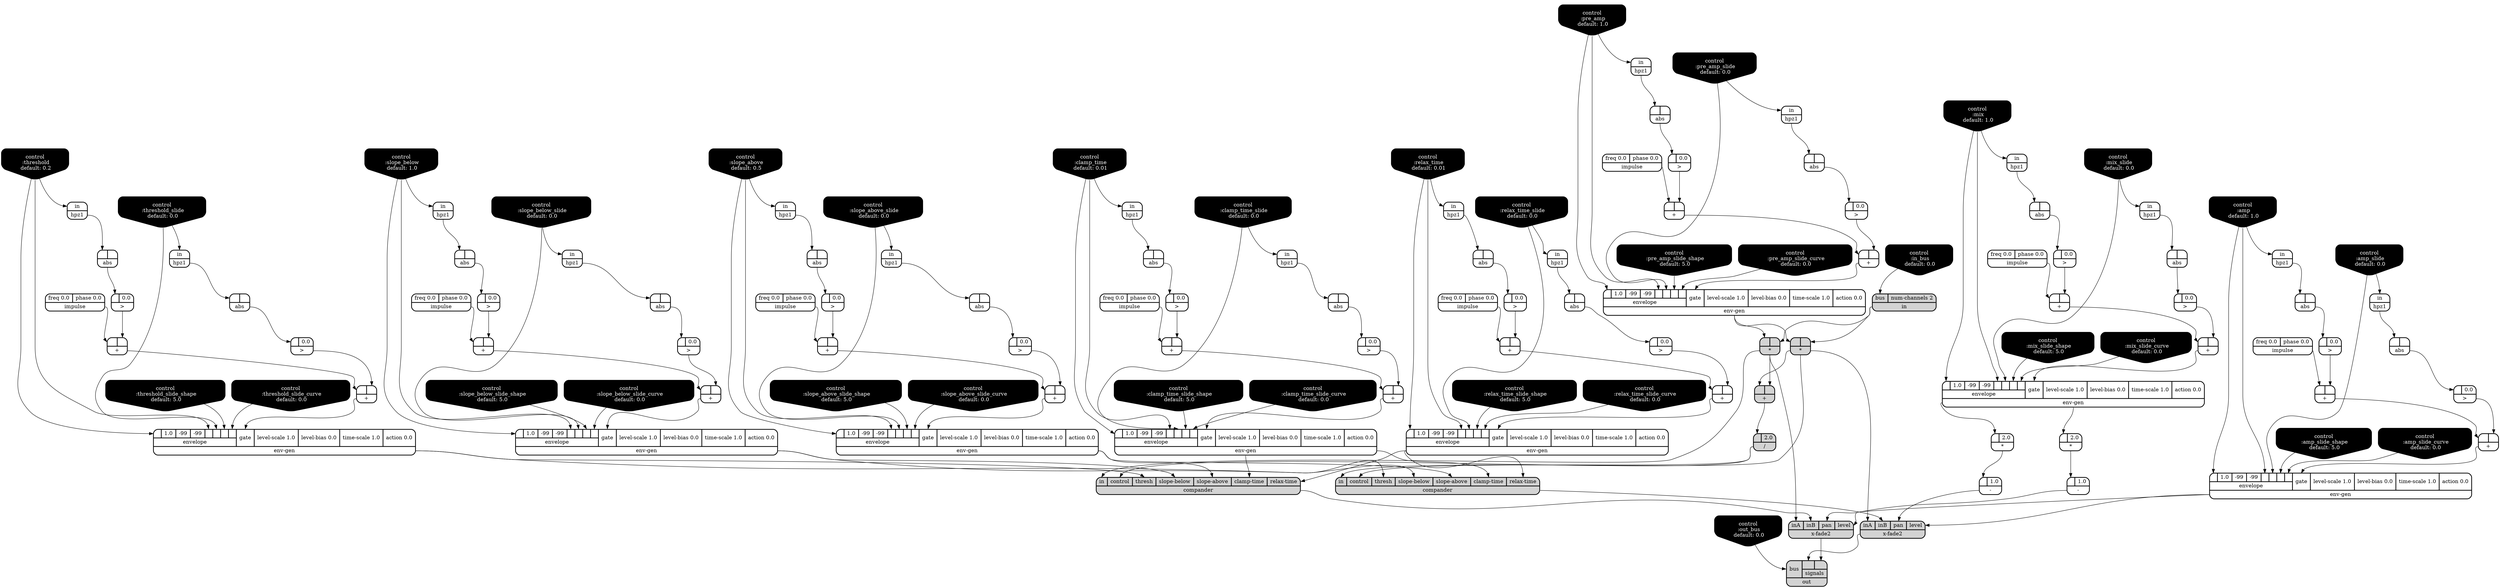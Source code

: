 digraph synthdef {
56 [label = "{{ <a> |<b> } |<__UG_NAME__>* }" style="filled, bold, rounded"  shape=record rankdir=LR];
57 [label = "{{ <a> |<b> } |<__UG_NAME__>* }" style="filled, bold, rounded"  shape=record rankdir=LR];
110 [label = "{{ <a> |<b> 2.0} |<__UG_NAME__>* }" style="bold, rounded" shape=record rankdir=LR];
124 [label = "{{ <a> |<b> 2.0} |<__UG_NAME__>* }" style="bold, rounded" shape=record rankdir=LR];
40 [label = "{{ <a> |<b> } |<__UG_NAME__>+ }" style="bold, rounded" shape=record rankdir=LR];
44 [label = "{{ <a> |<b> } |<__UG_NAME__>+ }" style="bold, rounded" shape=record rankdir=LR];
49 [label = "{{ <a> |<b> } |<__UG_NAME__>+ }" style="bold, rounded" shape=record rankdir=LR];
53 [label = "{{ <a> |<b> } |<__UG_NAME__>+ }" style="bold, rounded" shape=record rankdir=LR];
58 [label = "{{ <a> |<b> } |<__UG_NAME__>+ }" style="filled, bold, rounded"  shape=record rankdir=LR];
64 [label = "{{ <a> |<b> } |<__UG_NAME__>+ }" style="bold, rounded" shape=record rankdir=LR];
68 [label = "{{ <a> |<b> } |<__UG_NAME__>+ }" style="bold, rounded" shape=record rankdir=LR];
74 [label = "{{ <a> |<b> } |<__UG_NAME__>+ }" style="bold, rounded" shape=record rankdir=LR];
76 [label = "{{ <a> |<b> } |<__UG_NAME__>+ }" style="bold, rounded" shape=record rankdir=LR];
82 [label = "{{ <a> |<b> } |<__UG_NAME__>+ }" style="bold, rounded" shape=record rankdir=LR];
86 [label = "{{ <a> |<b> } |<__UG_NAME__>+ }" style="bold, rounded" shape=record rankdir=LR];
93 [label = "{{ <a> |<b> } |<__UG_NAME__>+ }" style="bold, rounded" shape=record rankdir=LR];
97 [label = "{{ <a> |<b> } |<__UG_NAME__>+ }" style="bold, rounded" shape=record rankdir=LR];
104 [label = "{{ <a> |<b> } |<__UG_NAME__>+ }" style="bold, rounded" shape=record rankdir=LR];
108 [label = "{{ <a> |<b> } |<__UG_NAME__>+ }" style="bold, rounded" shape=record rankdir=LR];
117 [label = "{{ <a> |<b> } |<__UG_NAME__>+ }" style="bold, rounded" shape=record rankdir=LR];
121 [label = "{{ <a> |<b> } |<__UG_NAME__>+ }" style="bold, rounded" shape=record rankdir=LR];
112 [label = "{{ <a> |<b> 1.0} |<__UG_NAME__>- }" style="bold, rounded" shape=record rankdir=LR];
125 [label = "{{ <a> |<b> 1.0} |<__UG_NAME__>- }" style="bold, rounded" shape=record rankdir=LR];
59 [label = "{{ <a> |<b> 2.0} |<__UG_NAME__>/ }" style="filled, bold, rounded"  shape=record rankdir=LR];
39 [label = "{{ <a> |<b> 0.0} |<__UG_NAME__>\> }" style="bold, rounded" shape=record rankdir=LR];
43 [label = "{{ <a> |<b> 0.0} |<__UG_NAME__>\> }" style="bold, rounded" shape=record rankdir=LR];
48 [label = "{{ <a> |<b> 0.0} |<__UG_NAME__>\> }" style="bold, rounded" shape=record rankdir=LR];
52 [label = "{{ <a> |<b> 0.0} |<__UG_NAME__>\> }" style="bold, rounded" shape=record rankdir=LR];
63 [label = "{{ <a> |<b> 0.0} |<__UG_NAME__>\> }" style="bold, rounded" shape=record rankdir=LR];
67 [label = "{{ <a> |<b> 0.0} |<__UG_NAME__>\> }" style="bold, rounded" shape=record rankdir=LR];
73 [label = "{{ <a> |<b> 0.0} |<__UG_NAME__>\> }" style="bold, rounded" shape=record rankdir=LR];
75 [label = "{{ <a> |<b> 0.0} |<__UG_NAME__>\> }" style="bold, rounded" shape=record rankdir=LR];
81 [label = "{{ <a> |<b> 0.0} |<__UG_NAME__>\> }" style="bold, rounded" shape=record rankdir=LR];
85 [label = "{{ <a> |<b> 0.0} |<__UG_NAME__>\> }" style="bold, rounded" shape=record rankdir=LR];
92 [label = "{{ <a> |<b> 0.0} |<__UG_NAME__>\> }" style="bold, rounded" shape=record rankdir=LR];
96 [label = "{{ <a> |<b> 0.0} |<__UG_NAME__>\> }" style="bold, rounded" shape=record rankdir=LR];
103 [label = "{{ <a> |<b> 0.0} |<__UG_NAME__>\> }" style="bold, rounded" shape=record rankdir=LR];
107 [label = "{{ <a> |<b> 0.0} |<__UG_NAME__>\> }" style="bold, rounded" shape=record rankdir=LR];
116 [label = "{{ <a> |<b> 0.0} |<__UG_NAME__>\> }" style="bold, rounded" shape=record rankdir=LR];
120 [label = "{{ <a> |<b> 0.0} |<__UG_NAME__>\> }" style="bold, rounded" shape=record rankdir=LR];
35 [label = "{{ <a> |<b> } |<__UG_NAME__>abs }" style="bold, rounded" shape=record rankdir=LR];
38 [label = "{{ <a> |<b> } |<__UG_NAME__>abs }" style="bold, rounded" shape=record rankdir=LR];
42 [label = "{{ <a> |<b> } |<__UG_NAME__>abs }" style="bold, rounded" shape=record rankdir=LR];
47 [label = "{{ <a> |<b> } |<__UG_NAME__>abs }" style="bold, rounded" shape=record rankdir=LR];
51 [label = "{{ <a> |<b> } |<__UG_NAME__>abs }" style="bold, rounded" shape=record rankdir=LR];
62 [label = "{{ <a> |<b> } |<__UG_NAME__>abs }" style="bold, rounded" shape=record rankdir=LR];
66 [label = "{{ <a> |<b> } |<__UG_NAME__>abs }" style="bold, rounded" shape=record rankdir=LR];
72 [label = "{{ <a> |<b> } |<__UG_NAME__>abs }" style="bold, rounded" shape=record rankdir=LR];
80 [label = "{{ <a> |<b> } |<__UG_NAME__>abs }" style="bold, rounded" shape=record rankdir=LR];
84 [label = "{{ <a> |<b> } |<__UG_NAME__>abs }" style="bold, rounded" shape=record rankdir=LR];
91 [label = "{{ <a> |<b> } |<__UG_NAME__>abs }" style="bold, rounded" shape=record rankdir=LR];
95 [label = "{{ <a> |<b> } |<__UG_NAME__>abs }" style="bold, rounded" shape=record rankdir=LR];
102 [label = "{{ <a> |<b> } |<__UG_NAME__>abs }" style="bold, rounded" shape=record rankdir=LR];
106 [label = "{{ <a> |<b> } |<__UG_NAME__>abs }" style="bold, rounded" shape=record rankdir=LR];
115 [label = "{{ <a> |<b> } |<__UG_NAME__>abs }" style="bold, rounded" shape=record rankdir=LR];
119 [label = "{{ <a> |<b> } |<__UG_NAME__>abs }" style="bold, rounded" shape=record rankdir=LR];
99 [label = "{{ <in> in|<control> control|<thresh> thresh|<slope____below> slope-below|<slope____above> slope-above|<clamp____time> clamp-time|<relax____time> relax-time} |<__UG_NAME__>compander }" style="filled, bold, rounded"  shape=record rankdir=LR];
111 [label = "{{ <in> in|<control> control|<thresh> thresh|<slope____below> slope-below|<slope____above> slope-above|<clamp____time> clamp-time|<relax____time> relax-time} |<__UG_NAME__>compander }" style="filled, bold, rounded"  shape=record rankdir=LR];
0 [label = "control
 :amp
 default: 1.0" shape=invhouse style="rounded, filled, bold" fillcolor=black fontcolor=white ]; 
1 [label = "control
 :amp_slide
 default: 0.0" shape=invhouse style="rounded, filled, bold" fillcolor=black fontcolor=white ]; 
2 [label = "control
 :amp_slide_shape
 default: 5.0" shape=invhouse style="rounded, filled, bold" fillcolor=black fontcolor=white ]; 
3 [label = "control
 :amp_slide_curve
 default: 0.0" shape=invhouse style="rounded, filled, bold" fillcolor=black fontcolor=white ]; 
4 [label = "control
 :mix
 default: 1.0" shape=invhouse style="rounded, filled, bold" fillcolor=black fontcolor=white ]; 
5 [label = "control
 :mix_slide
 default: 0.0" shape=invhouse style="rounded, filled, bold" fillcolor=black fontcolor=white ]; 
6 [label = "control
 :mix_slide_shape
 default: 5.0" shape=invhouse style="rounded, filled, bold" fillcolor=black fontcolor=white ]; 
7 [label = "control
 :mix_slide_curve
 default: 0.0" shape=invhouse style="rounded, filled, bold" fillcolor=black fontcolor=white ]; 
8 [label = "control
 :pre_amp
 default: 1.0" shape=invhouse style="rounded, filled, bold" fillcolor=black fontcolor=white ]; 
9 [label = "control
 :pre_amp_slide
 default: 0.0" shape=invhouse style="rounded, filled, bold" fillcolor=black fontcolor=white ]; 
10 [label = "control
 :pre_amp_slide_shape
 default: 5.0" shape=invhouse style="rounded, filled, bold" fillcolor=black fontcolor=white ]; 
11 [label = "control
 :pre_amp_slide_curve
 default: 0.0" shape=invhouse style="rounded, filled, bold" fillcolor=black fontcolor=white ]; 
12 [label = "control
 :threshold
 default: 0.2" shape=invhouse style="rounded, filled, bold" fillcolor=black fontcolor=white ]; 
13 [label = "control
 :threshold_slide
 default: 0.0" shape=invhouse style="rounded, filled, bold" fillcolor=black fontcolor=white ]; 
14 [label = "control
 :threshold_slide_shape
 default: 5.0" shape=invhouse style="rounded, filled, bold" fillcolor=black fontcolor=white ]; 
15 [label = "control
 :threshold_slide_curve
 default: 0.0" shape=invhouse style="rounded, filled, bold" fillcolor=black fontcolor=white ]; 
16 [label = "control
 :clamp_time
 default: 0.01" shape=invhouse style="rounded, filled, bold" fillcolor=black fontcolor=white ]; 
17 [label = "control
 :clamp_time_slide
 default: 0.0" shape=invhouse style="rounded, filled, bold" fillcolor=black fontcolor=white ]; 
18 [label = "control
 :clamp_time_slide_shape
 default: 5.0" shape=invhouse style="rounded, filled, bold" fillcolor=black fontcolor=white ]; 
19 [label = "control
 :clamp_time_slide_curve
 default: 0.0" shape=invhouse style="rounded, filled, bold" fillcolor=black fontcolor=white ]; 
20 [label = "control
 :slope_above
 default: 0.5" shape=invhouse style="rounded, filled, bold" fillcolor=black fontcolor=white ]; 
21 [label = "control
 :slope_above_slide
 default: 0.0" shape=invhouse style="rounded, filled, bold" fillcolor=black fontcolor=white ]; 
22 [label = "control
 :slope_above_slide_shape
 default: 5.0" shape=invhouse style="rounded, filled, bold" fillcolor=black fontcolor=white ]; 
23 [label = "control
 :slope_above_slide_curve
 default: 0.0" shape=invhouse style="rounded, filled, bold" fillcolor=black fontcolor=white ]; 
24 [label = "control
 :slope_below
 default: 1.0" shape=invhouse style="rounded, filled, bold" fillcolor=black fontcolor=white ]; 
25 [label = "control
 :slope_below_slide
 default: 0.0" shape=invhouse style="rounded, filled, bold" fillcolor=black fontcolor=white ]; 
26 [label = "control
 :slope_below_slide_shape
 default: 5.0" shape=invhouse style="rounded, filled, bold" fillcolor=black fontcolor=white ]; 
27 [label = "control
 :slope_below_slide_curve
 default: 0.0" shape=invhouse style="rounded, filled, bold" fillcolor=black fontcolor=white ]; 
28 [label = "control
 :relax_time
 default: 0.01" shape=invhouse style="rounded, filled, bold" fillcolor=black fontcolor=white ]; 
29 [label = "control
 :relax_time_slide
 default: 0.0" shape=invhouse style="rounded, filled, bold" fillcolor=black fontcolor=white ]; 
30 [label = "control
 :relax_time_slide_shape
 default: 5.0" shape=invhouse style="rounded, filled, bold" fillcolor=black fontcolor=white ]; 
31 [label = "control
 :relax_time_slide_curve
 default: 0.0" shape=invhouse style="rounded, filled, bold" fillcolor=black fontcolor=white ]; 
32 [label = "control
 :in_bus
 default: 0.0" shape=invhouse style="rounded, filled, bold" fillcolor=black fontcolor=white ]; 
33 [label = "control
 :out_bus
 default: 0.0" shape=invhouse style="rounded, filled, bold" fillcolor=black fontcolor=white ]; 
54 [label = "{{ {{<envelope___control___0>|1.0|-99|-99|<envelope___control___4>|<envelope___control___5>|<envelope___control___6>|<envelope___control___7>}|envelope}|<gate> gate|<level____scale> level-scale 1.0|<level____bias> level-bias 0.0|<time____scale> time-scale 1.0|<action> action 0.0} |<__UG_NAME__>env-gen }" style="bold, rounded" shape=record rankdir=LR];
69 [label = "{{ {{<envelope___control___0>|1.0|-99|-99|<envelope___control___4>|<envelope___control___5>|<envelope___control___6>|<envelope___control___7>}|envelope}|<gate> gate|<level____scale> level-scale 1.0|<level____bias> level-bias 0.0|<time____scale> time-scale 1.0|<action> action 0.0} |<__UG_NAME__>env-gen }" style="bold, rounded" shape=record rankdir=LR];
77 [label = "{{ {{<envelope___control___0>|1.0|-99|-99|<envelope___control___4>|<envelope___control___5>|<envelope___control___6>|<envelope___control___7>}|envelope}|<gate> gate|<level____scale> level-scale 1.0|<level____bias> level-bias 0.0|<time____scale> time-scale 1.0|<action> action 0.0} |<__UG_NAME__>env-gen }" style="bold, rounded" shape=record rankdir=LR];
87 [label = "{{ {{<envelope___control___0>|1.0|-99|-99|<envelope___control___4>|<envelope___control___5>|<envelope___control___6>|<envelope___control___7>}|envelope}|<gate> gate|<level____scale> level-scale 1.0|<level____bias> level-bias 0.0|<time____scale> time-scale 1.0|<action> action 0.0} |<__UG_NAME__>env-gen }" style="bold, rounded" shape=record rankdir=LR];
88 [label = "{{ {{<envelope___control___0>|1.0|-99|-99|<envelope___control___4>|<envelope___control___5>|<envelope___control___6>|<envelope___control___7>}|envelope}|<gate> gate|<level____scale> level-scale 1.0|<level____bias> level-bias 0.0|<time____scale> time-scale 1.0|<action> action 0.0} |<__UG_NAME__>env-gen }" style="bold, rounded" shape=record rankdir=LR];
98 [label = "{{ {{<envelope___control___0>|1.0|-99|-99|<envelope___control___4>|<envelope___control___5>|<envelope___control___6>|<envelope___control___7>}|envelope}|<gate> gate|<level____scale> level-scale 1.0|<level____bias> level-bias 0.0|<time____scale> time-scale 1.0|<action> action 0.0} |<__UG_NAME__>env-gen }" style="bold, rounded" shape=record rankdir=LR];
109 [label = "{{ {{<envelope___control___0>|1.0|-99|-99|<envelope___control___4>|<envelope___control___5>|<envelope___control___6>|<envelope___control___7>}|envelope}|<gate> gate|<level____scale> level-scale 1.0|<level____bias> level-bias 0.0|<time____scale> time-scale 1.0|<action> action 0.0} |<__UG_NAME__>env-gen }" style="bold, rounded" shape=record rankdir=LR];
122 [label = "{{ {{<envelope___control___0>|1.0|-99|-99|<envelope___control___4>|<envelope___control___5>|<envelope___control___6>|<envelope___control___7>}|envelope}|<gate> gate|<level____scale> level-scale 1.0|<level____bias> level-bias 0.0|<time____scale> time-scale 1.0|<action> action 0.0} |<__UG_NAME__>env-gen }" style="bold, rounded" shape=record rankdir=LR];
34 [label = "{{ <in> in} |<__UG_NAME__>hpz1 }" style="bold, rounded" shape=record rankdir=LR];
37 [label = "{{ <in> in} |<__UG_NAME__>hpz1 }" style="bold, rounded" shape=record rankdir=LR];
41 [label = "{{ <in> in} |<__UG_NAME__>hpz1 }" style="bold, rounded" shape=record rankdir=LR];
46 [label = "{{ <in> in} |<__UG_NAME__>hpz1 }" style="bold, rounded" shape=record rankdir=LR];
50 [label = "{{ <in> in} |<__UG_NAME__>hpz1 }" style="bold, rounded" shape=record rankdir=LR];
61 [label = "{{ <in> in} |<__UG_NAME__>hpz1 }" style="bold, rounded" shape=record rankdir=LR];
65 [label = "{{ <in> in} |<__UG_NAME__>hpz1 }" style="bold, rounded" shape=record rankdir=LR];
71 [label = "{{ <in> in} |<__UG_NAME__>hpz1 }" style="bold, rounded" shape=record rankdir=LR];
79 [label = "{{ <in> in} |<__UG_NAME__>hpz1 }" style="bold, rounded" shape=record rankdir=LR];
83 [label = "{{ <in> in} |<__UG_NAME__>hpz1 }" style="bold, rounded" shape=record rankdir=LR];
90 [label = "{{ <in> in} |<__UG_NAME__>hpz1 }" style="bold, rounded" shape=record rankdir=LR];
94 [label = "{{ <in> in} |<__UG_NAME__>hpz1 }" style="bold, rounded" shape=record rankdir=LR];
100 [label = "{{ <in> in} |<__UG_NAME__>hpz1 }" style="bold, rounded" shape=record rankdir=LR];
105 [label = "{{ <in> in} |<__UG_NAME__>hpz1 }" style="bold, rounded" shape=record rankdir=LR];
114 [label = "{{ <in> in} |<__UG_NAME__>hpz1 }" style="bold, rounded" shape=record rankdir=LR];
118 [label = "{{ <in> in} |<__UG_NAME__>hpz1 }" style="bold, rounded" shape=record rankdir=LR];
36 [label = "{{ <freq> freq 0.0|<phase> phase 0.0} |<__UG_NAME__>impulse }" style="bold, rounded" shape=record rankdir=LR];
45 [label = "{{ <freq> freq 0.0|<phase> phase 0.0} |<__UG_NAME__>impulse }" style="bold, rounded" shape=record rankdir=LR];
60 [label = "{{ <freq> freq 0.0|<phase> phase 0.0} |<__UG_NAME__>impulse }" style="bold, rounded" shape=record rankdir=LR];
70 [label = "{{ <freq> freq 0.0|<phase> phase 0.0} |<__UG_NAME__>impulse }" style="bold, rounded" shape=record rankdir=LR];
78 [label = "{{ <freq> freq 0.0|<phase> phase 0.0} |<__UG_NAME__>impulse }" style="bold, rounded" shape=record rankdir=LR];
89 [label = "{{ <freq> freq 0.0|<phase> phase 0.0} |<__UG_NAME__>impulse }" style="bold, rounded" shape=record rankdir=LR];
101 [label = "{{ <freq> freq 0.0|<phase> phase 0.0} |<__UG_NAME__>impulse }" style="bold, rounded" shape=record rankdir=LR];
113 [label = "{{ <freq> freq 0.0|<phase> phase 0.0} |<__UG_NAME__>impulse }" style="bold, rounded" shape=record rankdir=LR];
55 [label = "{{ <bus> bus|<num____channels> num-channels 2} |<__UG_NAME__>in }" style="filled, bold, rounded"  shape=record rankdir=LR];
127 [label = "{{ <bus> bus|{{<signals___x____fade2___0>|<signals___x____fade2___1>}|signals}} |<__UG_NAME__>out }" style="filled, bold, rounded"  shape=record rankdir=LR];
123 [label = "{{ <ina> inA|<inb> inB|<pan> pan|<level> level} |<__UG_NAME__>x-fade2 }" style="filled, bold, rounded"  shape=record rankdir=LR];
126 [label = "{{ <ina> inA|<inb> inB|<pan> pan|<level> level} |<__UG_NAME__>x-fade2 }" style="filled, bold, rounded"  shape=record rankdir=LR];

55:__UG_NAME__ -> 56:b ;
54:__UG_NAME__ -> 56:a ;
55:__UG_NAME__ -> 57:b ;
54:__UG_NAME__ -> 57:a ;
109:__UG_NAME__ -> 110:a ;
109:__UG_NAME__ -> 124:a ;
39:__UG_NAME__ -> 40:b ;
36:__UG_NAME__ -> 40:a ;
43:__UG_NAME__ -> 44:b ;
40:__UG_NAME__ -> 44:a ;
48:__UG_NAME__ -> 49:b ;
45:__UG_NAME__ -> 49:a ;
52:__UG_NAME__ -> 53:b ;
49:__UG_NAME__ -> 53:a ;
56:__UG_NAME__ -> 58:b ;
57:__UG_NAME__ -> 58:a ;
63:__UG_NAME__ -> 64:b ;
60:__UG_NAME__ -> 64:a ;
67:__UG_NAME__ -> 68:b ;
64:__UG_NAME__ -> 68:a ;
73:__UG_NAME__ -> 74:b ;
70:__UG_NAME__ -> 74:a ;
75:__UG_NAME__ -> 76:b ;
74:__UG_NAME__ -> 76:a ;
81:__UG_NAME__ -> 82:b ;
78:__UG_NAME__ -> 82:a ;
85:__UG_NAME__ -> 86:b ;
82:__UG_NAME__ -> 86:a ;
92:__UG_NAME__ -> 93:b ;
89:__UG_NAME__ -> 93:a ;
96:__UG_NAME__ -> 97:b ;
93:__UG_NAME__ -> 97:a ;
103:__UG_NAME__ -> 104:b ;
101:__UG_NAME__ -> 104:a ;
107:__UG_NAME__ -> 108:b ;
104:__UG_NAME__ -> 108:a ;
116:__UG_NAME__ -> 117:b ;
113:__UG_NAME__ -> 117:a ;
120:__UG_NAME__ -> 121:b ;
117:__UG_NAME__ -> 121:a ;
110:__UG_NAME__ -> 112:a ;
124:__UG_NAME__ -> 125:a ;
58:__UG_NAME__ -> 59:a ;
38:__UG_NAME__ -> 39:a ;
42:__UG_NAME__ -> 43:a ;
47:__UG_NAME__ -> 48:a ;
51:__UG_NAME__ -> 52:a ;
62:__UG_NAME__ -> 63:a ;
66:__UG_NAME__ -> 67:a ;
72:__UG_NAME__ -> 73:a ;
35:__UG_NAME__ -> 75:a ;
80:__UG_NAME__ -> 81:a ;
84:__UG_NAME__ -> 85:a ;
91:__UG_NAME__ -> 92:a ;
95:__UG_NAME__ -> 96:a ;
102:__UG_NAME__ -> 103:a ;
106:__UG_NAME__ -> 107:a ;
115:__UG_NAME__ -> 116:a ;
119:__UG_NAME__ -> 120:a ;
34:__UG_NAME__ -> 35:a ;
37:__UG_NAME__ -> 38:a ;
41:__UG_NAME__ -> 42:a ;
46:__UG_NAME__ -> 47:a ;
50:__UG_NAME__ -> 51:a ;
61:__UG_NAME__ -> 62:a ;
65:__UG_NAME__ -> 66:a ;
71:__UG_NAME__ -> 72:a ;
79:__UG_NAME__ -> 80:a ;
83:__UG_NAME__ -> 84:a ;
90:__UG_NAME__ -> 91:a ;
94:__UG_NAME__ -> 95:a ;
100:__UG_NAME__ -> 102:a ;
105:__UG_NAME__ -> 106:a ;
114:__UG_NAME__ -> 115:a ;
118:__UG_NAME__ -> 119:a ;
98:__UG_NAME__ -> 99:relax____time ;
88:__UG_NAME__ -> 99:clamp____time ;
87:__UG_NAME__ -> 99:slope____above ;
77:__UG_NAME__ -> 99:slope____below ;
69:__UG_NAME__ -> 99:thresh ;
59:__UG_NAME__ -> 99:control ;
56:__UG_NAME__ -> 99:in ;
98:__UG_NAME__ -> 111:relax____time ;
88:__UG_NAME__ -> 111:clamp____time ;
87:__UG_NAME__ -> 111:slope____above ;
77:__UG_NAME__ -> 111:slope____below ;
69:__UG_NAME__ -> 111:thresh ;
59:__UG_NAME__ -> 111:control ;
57:__UG_NAME__ -> 111:in ;
53:__UG_NAME__ -> 54:gate ;
8:__UG_NAME__ -> 54:envelope___control___0 ;
8:__UG_NAME__ -> 54:envelope___control___4 ;
9:__UG_NAME__ -> 54:envelope___control___5 ;
10:__UG_NAME__ -> 54:envelope___control___6 ;
11:__UG_NAME__ -> 54:envelope___control___7 ;
68:__UG_NAME__ -> 69:gate ;
12:__UG_NAME__ -> 69:envelope___control___0 ;
12:__UG_NAME__ -> 69:envelope___control___4 ;
13:__UG_NAME__ -> 69:envelope___control___5 ;
14:__UG_NAME__ -> 69:envelope___control___6 ;
15:__UG_NAME__ -> 69:envelope___control___7 ;
76:__UG_NAME__ -> 77:gate ;
24:__UG_NAME__ -> 77:envelope___control___0 ;
24:__UG_NAME__ -> 77:envelope___control___4 ;
25:__UG_NAME__ -> 77:envelope___control___5 ;
26:__UG_NAME__ -> 77:envelope___control___6 ;
27:__UG_NAME__ -> 77:envelope___control___7 ;
86:__UG_NAME__ -> 87:gate ;
20:__UG_NAME__ -> 87:envelope___control___0 ;
20:__UG_NAME__ -> 87:envelope___control___4 ;
21:__UG_NAME__ -> 87:envelope___control___5 ;
22:__UG_NAME__ -> 87:envelope___control___6 ;
23:__UG_NAME__ -> 87:envelope___control___7 ;
44:__UG_NAME__ -> 88:gate ;
16:__UG_NAME__ -> 88:envelope___control___0 ;
16:__UG_NAME__ -> 88:envelope___control___4 ;
17:__UG_NAME__ -> 88:envelope___control___5 ;
18:__UG_NAME__ -> 88:envelope___control___6 ;
19:__UG_NAME__ -> 88:envelope___control___7 ;
97:__UG_NAME__ -> 98:gate ;
28:__UG_NAME__ -> 98:envelope___control___0 ;
28:__UG_NAME__ -> 98:envelope___control___4 ;
29:__UG_NAME__ -> 98:envelope___control___5 ;
30:__UG_NAME__ -> 98:envelope___control___6 ;
31:__UG_NAME__ -> 98:envelope___control___7 ;
108:__UG_NAME__ -> 109:gate ;
4:__UG_NAME__ -> 109:envelope___control___0 ;
4:__UG_NAME__ -> 109:envelope___control___4 ;
5:__UG_NAME__ -> 109:envelope___control___5 ;
6:__UG_NAME__ -> 109:envelope___control___6 ;
7:__UG_NAME__ -> 109:envelope___control___7 ;
121:__UG_NAME__ -> 122:gate ;
0:__UG_NAME__ -> 122:envelope___control___0 ;
0:__UG_NAME__ -> 122:envelope___control___4 ;
1:__UG_NAME__ -> 122:envelope___control___5 ;
2:__UG_NAME__ -> 122:envelope___control___6 ;
3:__UG_NAME__ -> 122:envelope___control___7 ;
25:__UG_NAME__ -> 34:in ;
16:__UG_NAME__ -> 37:in ;
17:__UG_NAME__ -> 41:in ;
8:__UG_NAME__ -> 46:in ;
9:__UG_NAME__ -> 50:in ;
12:__UG_NAME__ -> 61:in ;
13:__UG_NAME__ -> 65:in ;
24:__UG_NAME__ -> 71:in ;
20:__UG_NAME__ -> 79:in ;
21:__UG_NAME__ -> 83:in ;
28:__UG_NAME__ -> 90:in ;
29:__UG_NAME__ -> 94:in ;
4:__UG_NAME__ -> 100:in ;
5:__UG_NAME__ -> 105:in ;
0:__UG_NAME__ -> 114:in ;
1:__UG_NAME__ -> 118:in ;
32:__UG_NAME__ -> 55:bus ;
123:__UG_NAME__ -> 127:signals___x____fade2___0 ;
126:__UG_NAME__ -> 127:signals___x____fade2___1 ;
33:__UG_NAME__ -> 127:bus ;
122:__UG_NAME__ -> 123:level ;
112:__UG_NAME__ -> 123:pan ;
111:__UG_NAME__ -> 123:inb ;
57:__UG_NAME__ -> 123:ina ;
122:__UG_NAME__ -> 126:level ;
125:__UG_NAME__ -> 126:pan ;
99:__UG_NAME__ -> 126:inb ;
56:__UG_NAME__ -> 126:ina ;

}